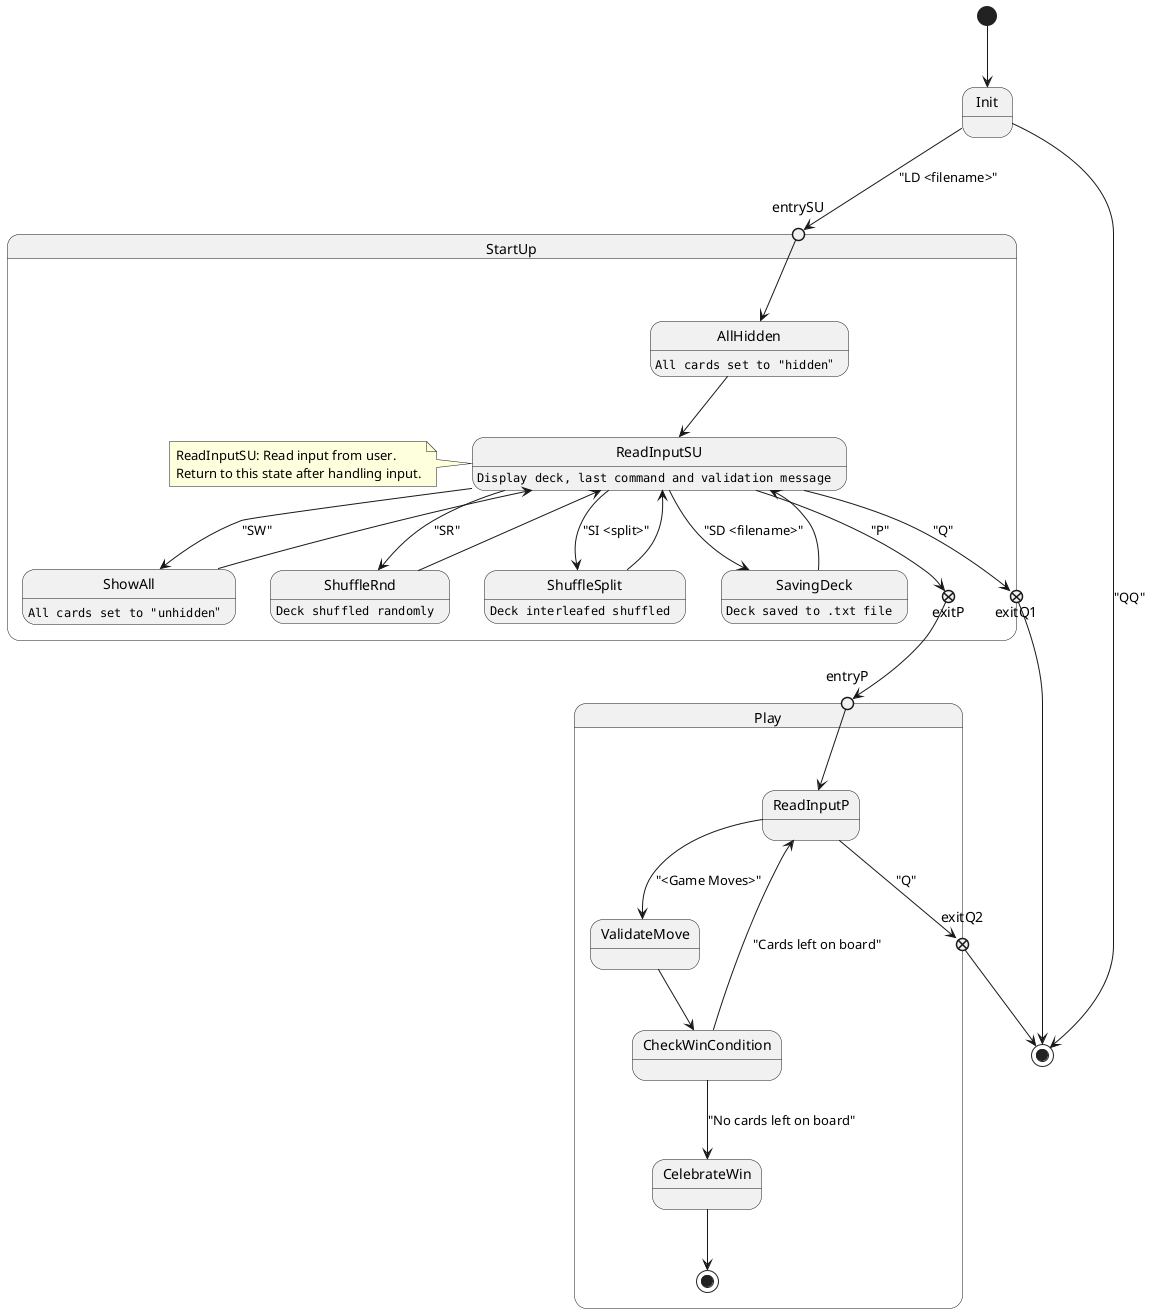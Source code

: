 @startuml flowchart



state StartUp{
    state entrySU <<entryPoint>>
    state exitP <<exitPoint>> 
    state exitQ1 <<exitPoint>>

    entrySU --> AllHidden
    AllHidden : ""All cards set to "hidden"""

    AllHidden --> ReadInputSU  

    note left of ReadInputSU
        ReadInputSU: Read input from user.
        Return to this state after handling input.
    end note

    ReadInputSU : ""Display deck, last command and validation message""

    ReadInputSU --> ShowAll : "SW"
    ShowAll --> ReadInputSU
    ShowAll : ""All cards set to "unhidden"""

    ReadInputSU --> ShuffleRnd : "SR"
    ShuffleRnd --> ReadInputSU
    ShuffleRnd : ""Deck shuffled randomly""

    ReadInputSU --> ShuffleSplit : "SI <split>"
    ShuffleSplit --> ReadInputSU
    ShuffleSplit : ""Deck interleafed shuffled""

    ReadInputSU --> SavingDeck : "SD <filename>"
    SavingDeck --> ReadInputSU
    SavingDeck : ""Deck saved to .txt file""

    ReadInputSU --> exitP : "P"

    ReadInputSU --> exitQ1 : "Q"
}

state Play{
    state entryP <<entryPoint>>
    state exitQ2 <<exitPoint>>
    entryP --> ReadInputP
    ReadInputP --> ValidateMove : "<Game Moves>"
    ValidateMove --> CheckWinCondition
    CheckWinCondition --> ReadInputP : "Cards left on board"
    CheckWinCondition --> CelebrateWin : "No cards left on board"
    CelebrateWin --> [*]

    ReadInputP --> exitQ2 : "Q"
}

[*] --> Init
Init --> [*] : "QQ"
Init --> entrySU : "LD <filename>"
exitP --> entryP 
exitQ1 --> [*]
exitQ2 --> [*]

@enduml